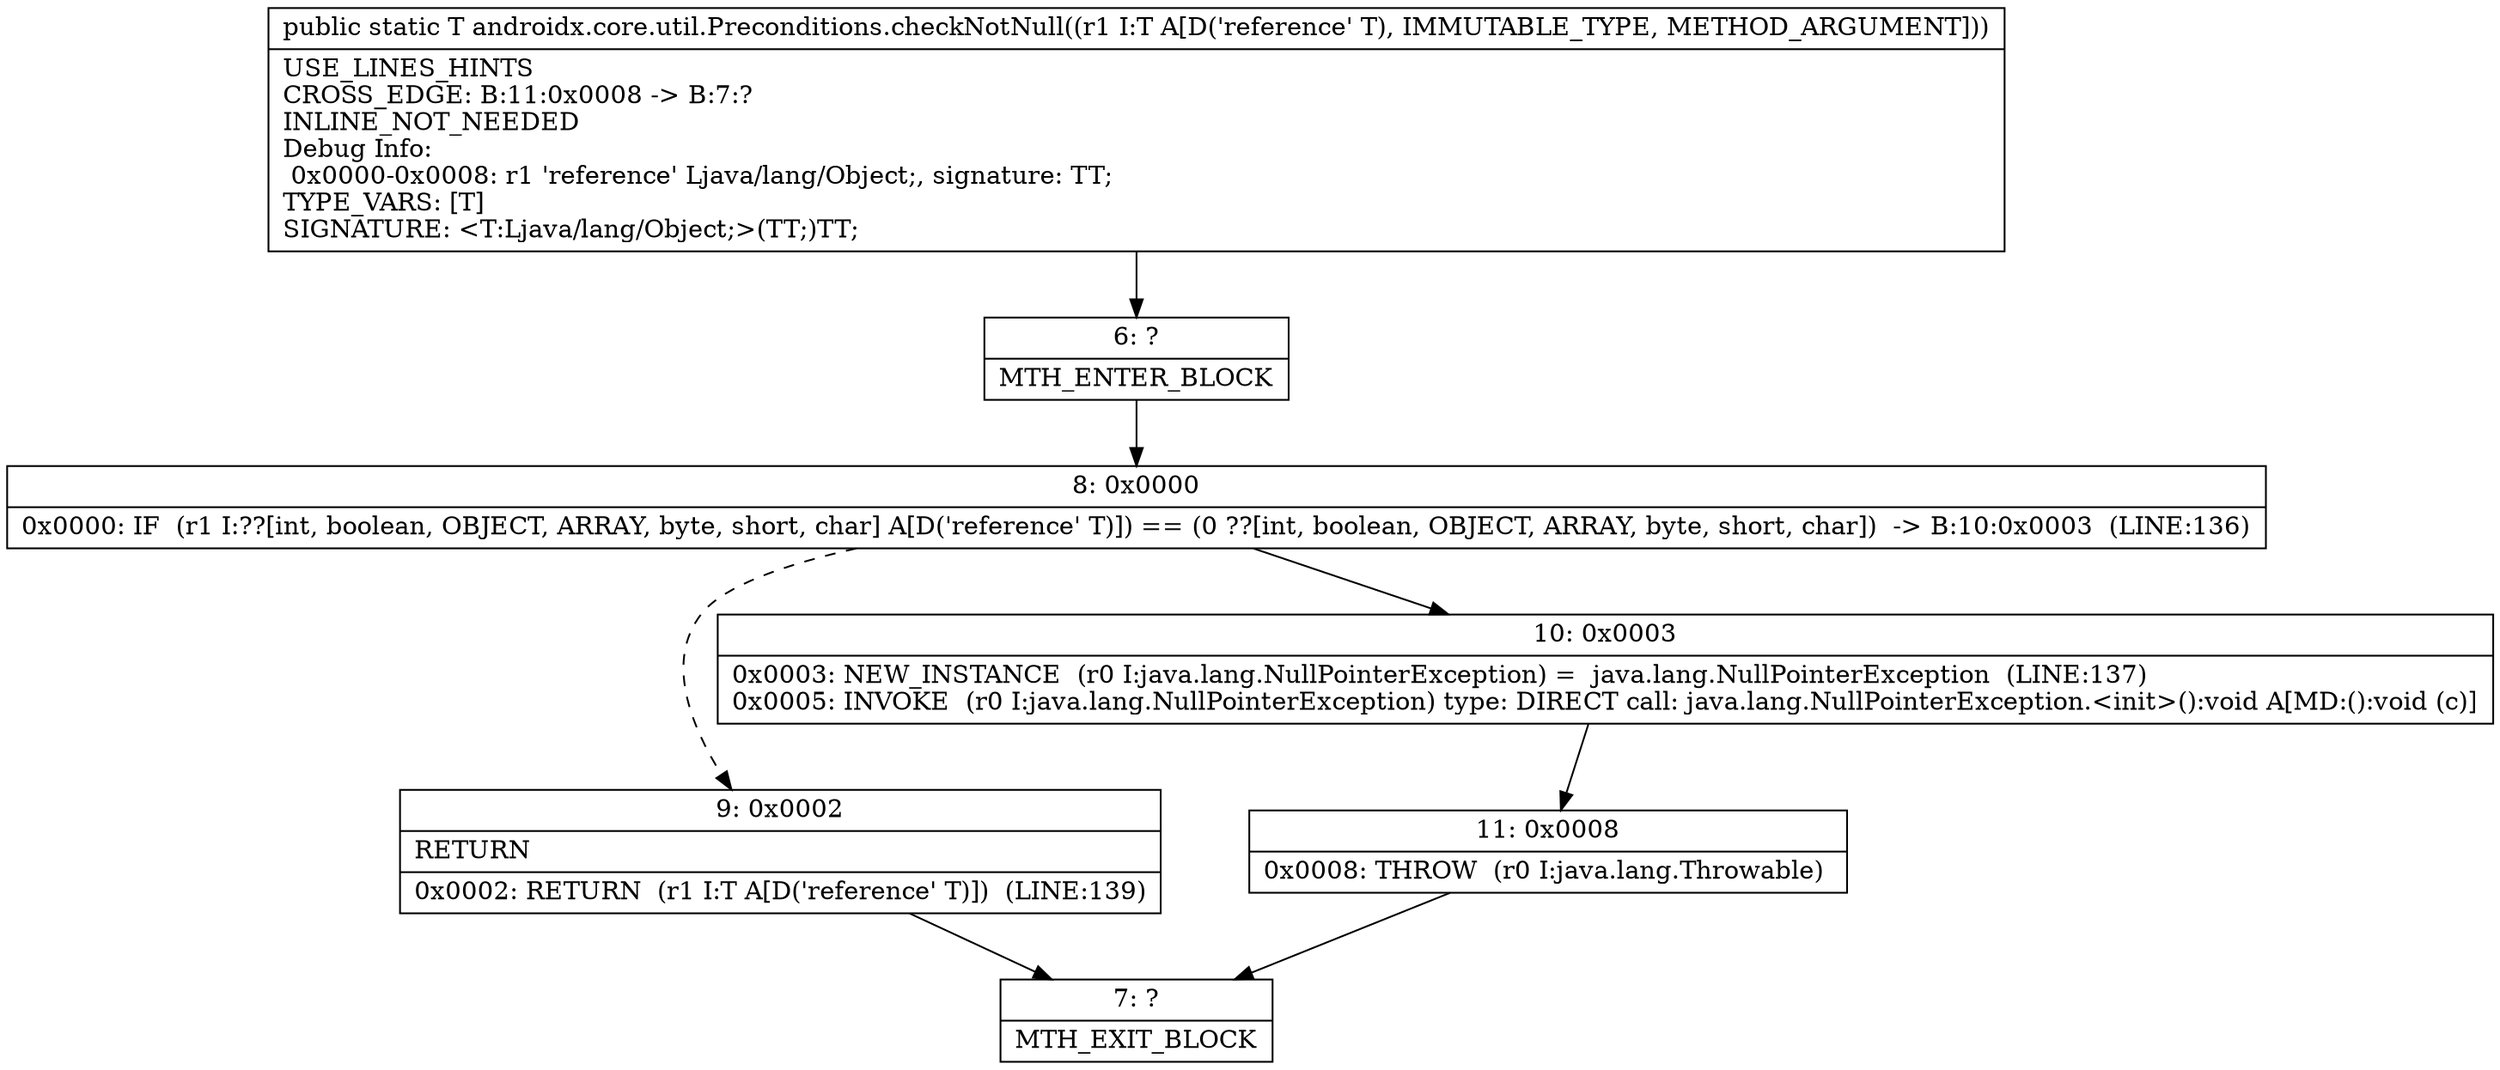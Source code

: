 digraph "CFG forandroidx.core.util.Preconditions.checkNotNull(Ljava\/lang\/Object;)Ljava\/lang\/Object;" {
Node_6 [shape=record,label="{6\:\ ?|MTH_ENTER_BLOCK\l}"];
Node_8 [shape=record,label="{8\:\ 0x0000|0x0000: IF  (r1 I:??[int, boolean, OBJECT, ARRAY, byte, short, char] A[D('reference' T)]) == (0 ??[int, boolean, OBJECT, ARRAY, byte, short, char])  \-\> B:10:0x0003  (LINE:136)\l}"];
Node_9 [shape=record,label="{9\:\ 0x0002|RETURN\l|0x0002: RETURN  (r1 I:T A[D('reference' T)])  (LINE:139)\l}"];
Node_7 [shape=record,label="{7\:\ ?|MTH_EXIT_BLOCK\l}"];
Node_10 [shape=record,label="{10\:\ 0x0003|0x0003: NEW_INSTANCE  (r0 I:java.lang.NullPointerException) =  java.lang.NullPointerException  (LINE:137)\l0x0005: INVOKE  (r0 I:java.lang.NullPointerException) type: DIRECT call: java.lang.NullPointerException.\<init\>():void A[MD:():void (c)]\l}"];
Node_11 [shape=record,label="{11\:\ 0x0008|0x0008: THROW  (r0 I:java.lang.Throwable) \l}"];
MethodNode[shape=record,label="{public static T androidx.core.util.Preconditions.checkNotNull((r1 I:T A[D('reference' T), IMMUTABLE_TYPE, METHOD_ARGUMENT]))  | USE_LINES_HINTS\lCROSS_EDGE: B:11:0x0008 \-\> B:7:?\lINLINE_NOT_NEEDED\lDebug Info:\l  0x0000\-0x0008: r1 'reference' Ljava\/lang\/Object;, signature: TT;\lTYPE_VARS: [T]\lSIGNATURE: \<T:Ljava\/lang\/Object;\>(TT;)TT;\l}"];
MethodNode -> Node_6;Node_6 -> Node_8;
Node_8 -> Node_9[style=dashed];
Node_8 -> Node_10;
Node_9 -> Node_7;
Node_10 -> Node_11;
Node_11 -> Node_7;
}


